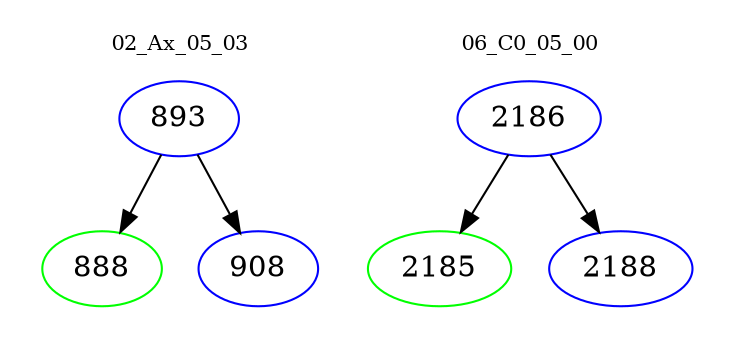 digraph{
subgraph cluster_0 {
color = white
label = "02_Ax_05_03";
fontsize=10;
T0_893 [label="893", color="blue"]
T0_893 -> T0_888 [color="black"]
T0_888 [label="888", color="green"]
T0_893 -> T0_908 [color="black"]
T0_908 [label="908", color="blue"]
}
subgraph cluster_1 {
color = white
label = "06_C0_05_00";
fontsize=10;
T1_2186 [label="2186", color="blue"]
T1_2186 -> T1_2185 [color="black"]
T1_2185 [label="2185", color="green"]
T1_2186 -> T1_2188 [color="black"]
T1_2188 [label="2188", color="blue"]
}
}
